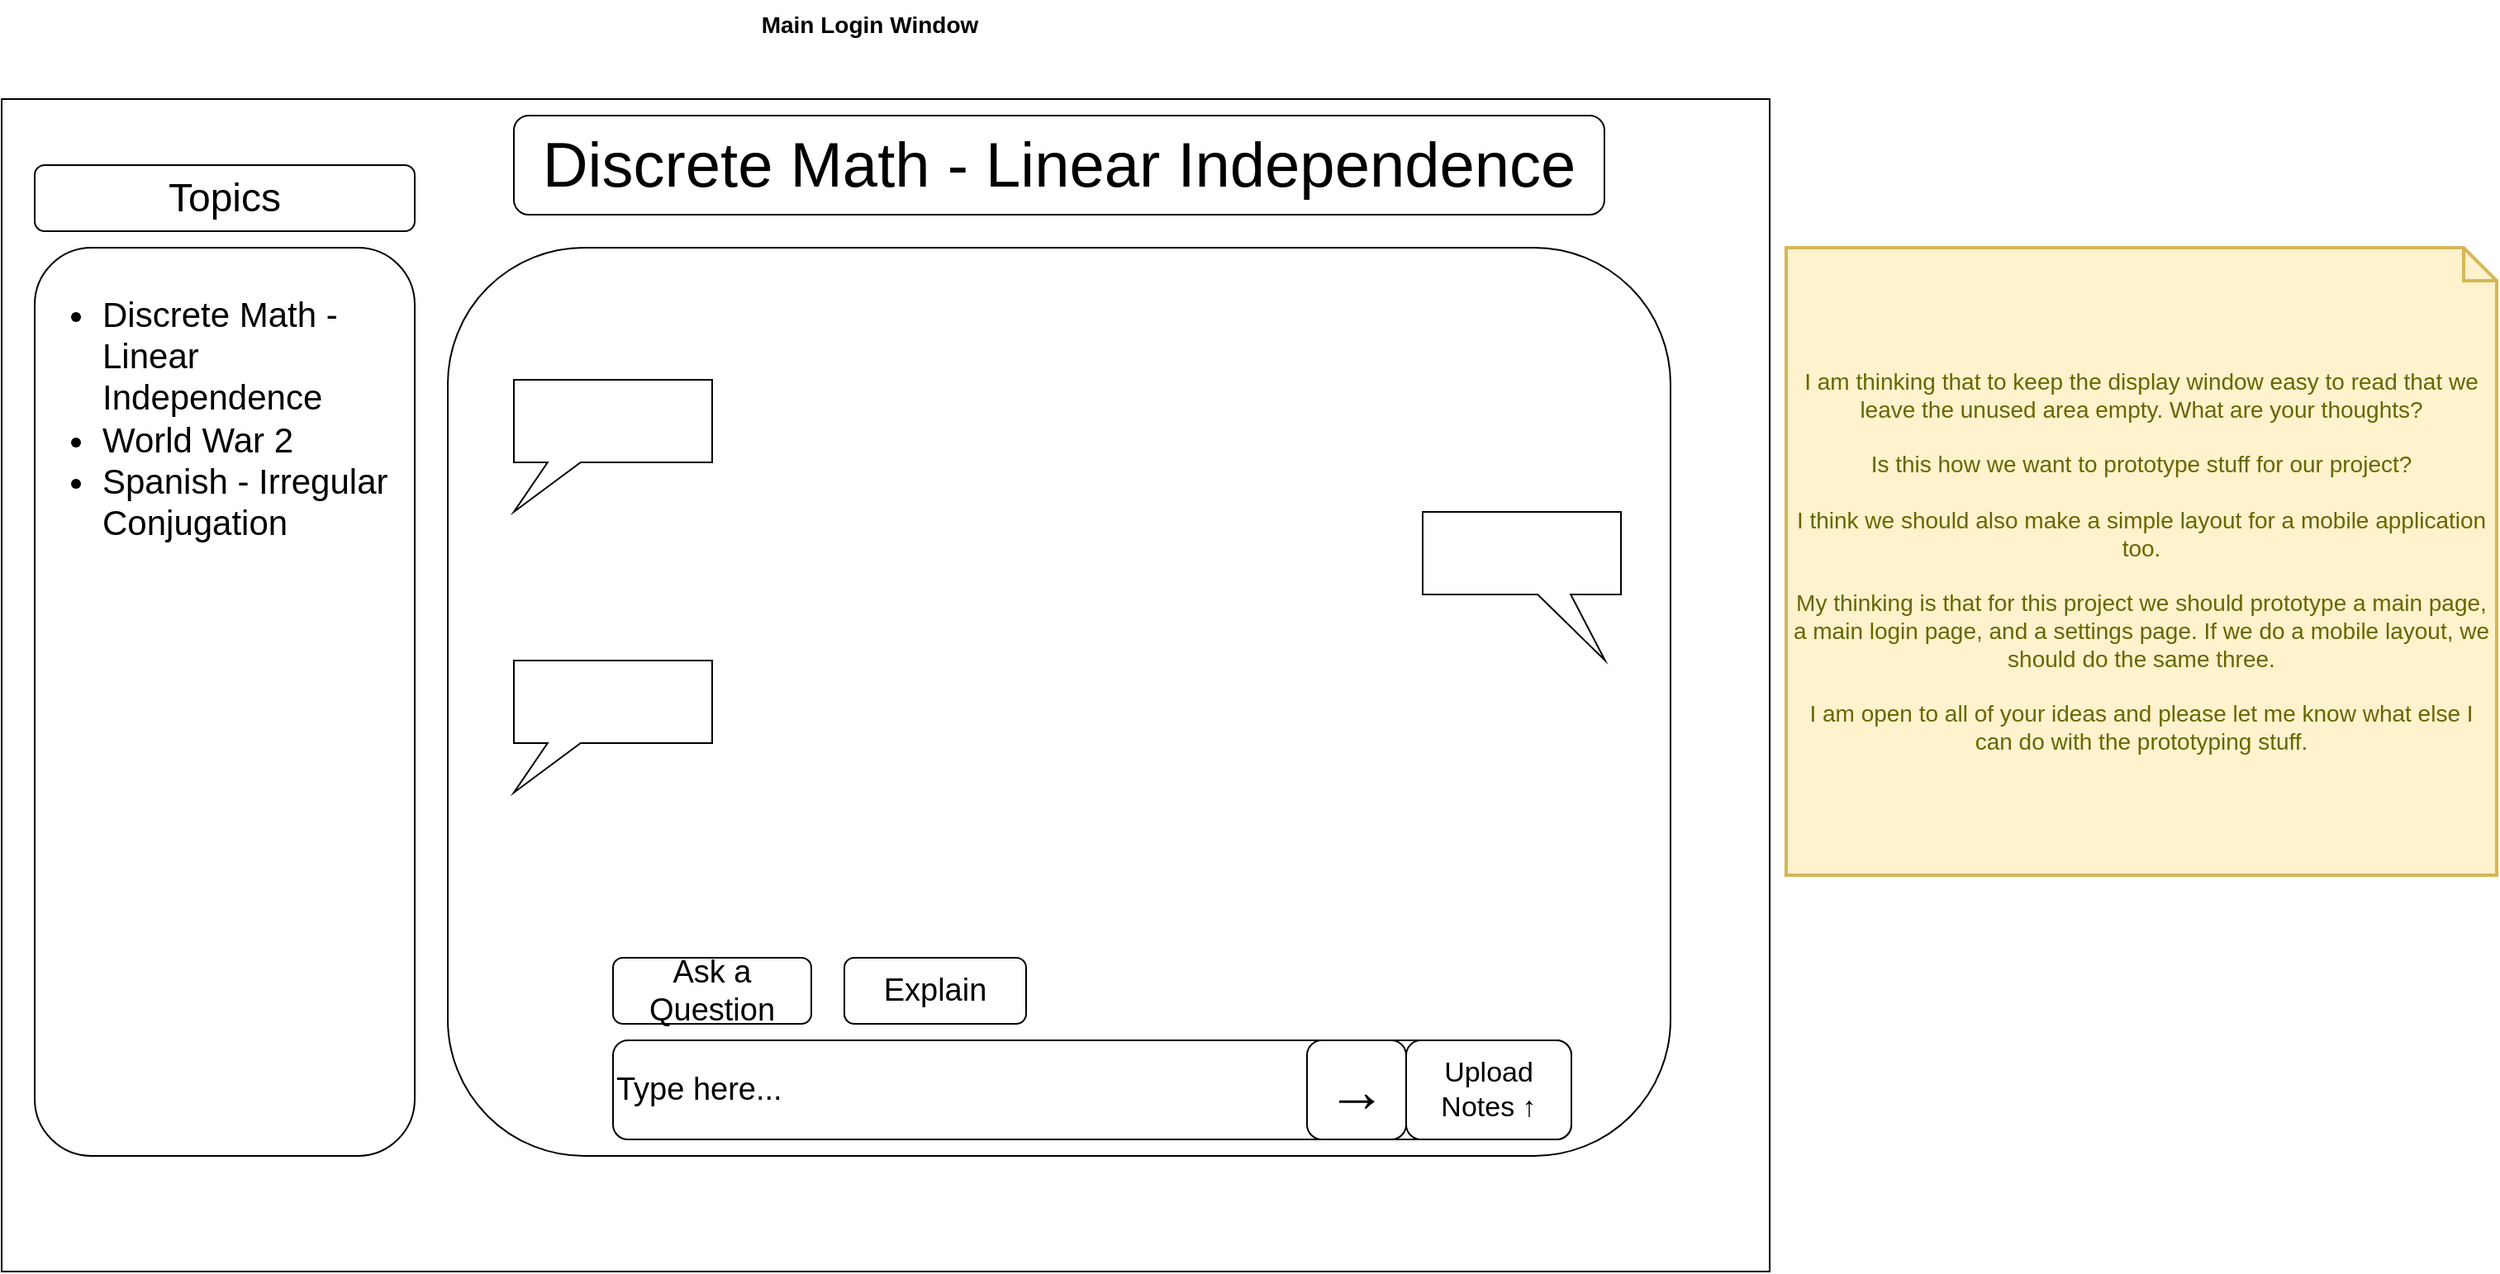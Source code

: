 <mxfile version="22.0.8" type="github">
  <diagram name="Page-1" id="XYrzflARZwRtqfOlGOkY">
    <mxGraphModel dx="4113" dy="1463" grid="1" gridSize="10" guides="1" tooltips="1" connect="1" arrows="1" fold="1" page="0" pageScale="1" pageWidth="850" pageHeight="1100" math="0" shadow="0">
      <root>
        <mxCell id="0" />
        <mxCell id="1" parent="0" />
        <mxCell id="VEFbPBKXFdE8StxeSwfn-1" value="" style="rounded=0;whiteSpace=wrap;html=1;" parent="1" vertex="1">
          <mxGeometry x="-2450" y="-660" width="1070" height="710" as="geometry" />
        </mxCell>
        <mxCell id="VEFbPBKXFdE8StxeSwfn-2" value="&lt;b&gt;&lt;font style=&quot;font-size: 14px;&quot;&gt;Main Login Window&lt;/font&gt;&lt;/b&gt;" style="text;html=1;strokeColor=none;fillColor=none;align=center;verticalAlign=middle;whiteSpace=wrap;rounded=0;" parent="1" vertex="1">
          <mxGeometry x="-2002.5" y="-720" width="155" height="30" as="geometry" />
        </mxCell>
        <mxCell id="VEFbPBKXFdE8StxeSwfn-6" value="&lt;span style=&quot;font-size: 38px;&quot;&gt;Discrete Math - Linear Independence&lt;br&gt;&lt;/span&gt;" style="rounded=1;whiteSpace=wrap;html=1;" parent="1" vertex="1">
          <mxGeometry x="-2140" y="-650" width="660" height="60" as="geometry" />
        </mxCell>
        <mxCell id="VEFbPBKXFdE8StxeSwfn-7" value="&lt;span style=&quot;font-size: 24px;&quot;&gt;Topics&lt;/span&gt;" style="rounded=1;whiteSpace=wrap;html=1;" parent="1" vertex="1">
          <mxGeometry x="-2430" y="-620" width="230" height="40" as="geometry" />
        </mxCell>
        <mxCell id="VEFbPBKXFdE8StxeSwfn-8" value="" style="rounded=1;whiteSpace=wrap;html=1;" parent="1" vertex="1">
          <mxGeometry x="-2180" y="-570" width="740" height="550" as="geometry" />
        </mxCell>
        <mxCell id="VEFbPBKXFdE8StxeSwfn-9" value="&lt;font style=&quot;font-size: 19px;&quot;&gt;Type here...&lt;/font&gt;" style="rounded=1;whiteSpace=wrap;html=1;align=left;" parent="1" vertex="1">
          <mxGeometry x="-2080" y="-90" width="580" height="60" as="geometry" />
        </mxCell>
        <mxCell id="VEFbPBKXFdE8StxeSwfn-12" value="I am thinking that to keep the display window easy to read that we leave the unused area empty. What are your thoughts?&lt;br&gt;&lt;br&gt;Is this how we want to prototype stuff for our project?&lt;br&gt;&lt;br&gt;I think we should also make a simple layout for a mobile application too.&lt;br&gt;&lt;br&gt;My thinking is that for this project we should prototype a main page, a main login page, and a settings page. If we do a mobile layout, we should do the same three.&lt;br&gt;&lt;br&gt;I am open to all of your ideas and please let me know what else I can do with the prototyping stuff." style="shape=note;strokeWidth=2;fontSize=14;size=20;whiteSpace=wrap;html=1;fillColor=#fff2cc;strokeColor=#d6b656;fontColor=#666600;" parent="1" vertex="1">
          <mxGeometry x="-1370" y="-570" width="430" height="380" as="geometry" />
        </mxCell>
        <mxCell id="lRxPT_pOlVi8VR7Kf76E-8" value="&lt;ul style=&quot;font-size: 21px;&quot;&gt;&lt;li style=&quot;text-align: left;&quot;&gt;&lt;span style=&quot;background-color: initial;&quot;&gt;Discrete Math - Linear Independence&lt;/span&gt;&lt;/li&gt;&lt;li style=&quot;text-align: left;&quot;&gt;&lt;span style=&quot;background-color: initial;&quot;&gt;World War 2&lt;/span&gt;&lt;/li&gt;&lt;li style=&quot;text-align: left;&quot;&gt;&lt;span style=&quot;background-color: initial;&quot;&gt;Spanish - Irregular Conjugation&lt;/span&gt;&lt;/li&gt;&lt;/ul&gt;" style="rounded=1;whiteSpace=wrap;html=1;verticalAlign=top;" parent="1" vertex="1">
          <mxGeometry x="-2430" y="-570" width="230" height="550" as="geometry" />
        </mxCell>
        <mxCell id="lRxPT_pOlVi8VR7Kf76E-9" value="&lt;font style=&quot;font-size: 19px;&quot;&gt;Ask a Question&lt;/font&gt;" style="rounded=1;whiteSpace=wrap;html=1;" parent="1" vertex="1">
          <mxGeometry x="-2080" y="-140" width="120" height="40" as="geometry" />
        </mxCell>
        <mxCell id="lRxPT_pOlVi8VR7Kf76E-10" value="&lt;font style=&quot;font-size: 19px;&quot;&gt;Explain&lt;/font&gt;" style="rounded=1;whiteSpace=wrap;html=1;" parent="1" vertex="1">
          <mxGeometry x="-1940" y="-140" width="110" height="40" as="geometry" />
        </mxCell>
        <mxCell id="qjDyNdalp-nVv8cLY3a5-1" value="&lt;font style=&quot;font-size: 36px;&quot;&gt;→&lt;/font&gt;" style="rounded=1;whiteSpace=wrap;html=1;" vertex="1" parent="1">
          <mxGeometry x="-1660" y="-90" width="60" height="60" as="geometry" />
        </mxCell>
        <mxCell id="qjDyNdalp-nVv8cLY3a5-2" value="&lt;font style=&quot;font-size: 17px;&quot;&gt;Upload Notes ↑&lt;br&gt;&lt;/font&gt;" style="rounded=1;whiteSpace=wrap;html=1;" vertex="1" parent="1">
          <mxGeometry x="-1600" y="-90" width="100" height="60" as="geometry" />
        </mxCell>
        <mxCell id="qjDyNdalp-nVv8cLY3a5-5" value="" style="shape=callout;whiteSpace=wrap;html=1;perimeter=calloutPerimeter;size=30;position=0.17;position2=0;" vertex="1" parent="1">
          <mxGeometry x="-2140" y="-320" width="120" height="80" as="geometry" />
        </mxCell>
        <mxCell id="qjDyNdalp-nVv8cLY3a5-7" value="" style="shape=callout;whiteSpace=wrap;html=1;perimeter=calloutPerimeter;size=30;position=0.17;position2=0;" vertex="1" parent="1">
          <mxGeometry x="-2140" y="-490" width="120" height="80" as="geometry" />
        </mxCell>
        <mxCell id="qjDyNdalp-nVv8cLY3a5-8" value="" style="shape=callout;whiteSpace=wrap;html=1;perimeter=calloutPerimeter;size=40;position=0.58;position2=0.92;base=20;" vertex="1" parent="1">
          <mxGeometry x="-1590" y="-410" width="120" height="90" as="geometry" />
        </mxCell>
      </root>
    </mxGraphModel>
  </diagram>
</mxfile>
